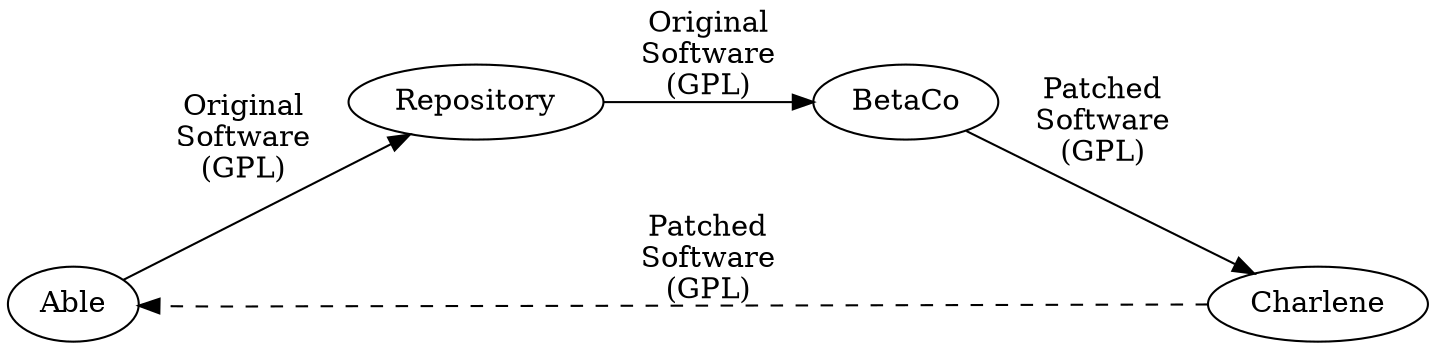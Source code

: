 digraph {
  rankdir=LR;
  bgcolor="transparent";
  nodesep=1.5;
  node[style=filled,fillcolor="white"];
  "Able" -> "Repository" [label="Original\nSoftware\n(GPL)"];
  "Repository" -> "BetaCo" [label="Original\nSoftware\n(GPL)"];
  "BetaCo" -> "Charlene" [label="Patched\nSoftware\n(GPL)"];
  "Charlene" -> "Able" [label="Patched\nSoftware\n(GPL)",style=dashed];
}
